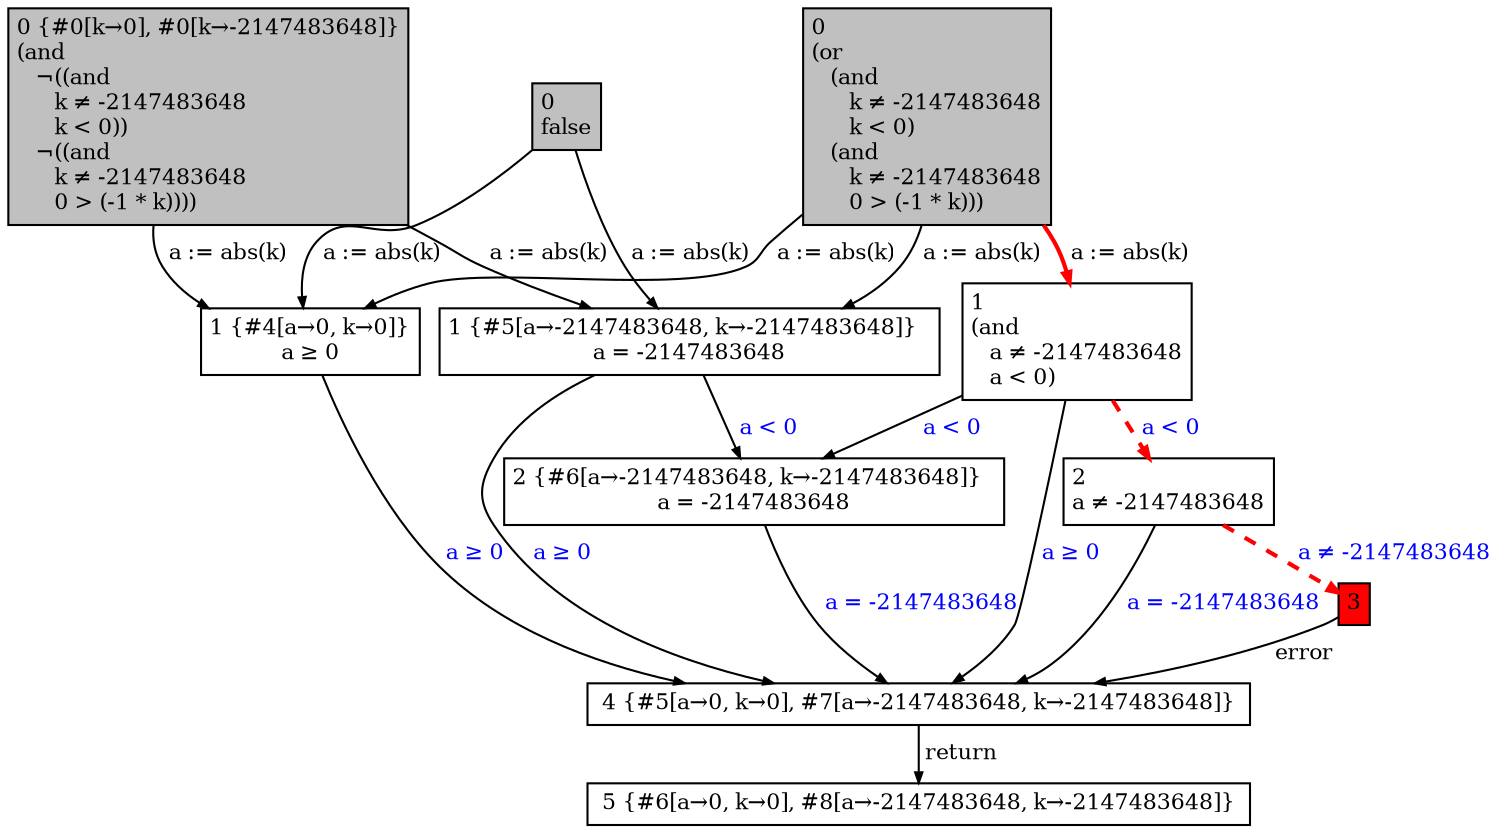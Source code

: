 digraph {
	ranksep=0.10
	nodesep=0.12
	node[fontsize=10.5,shape=box,height=0.02,width=0.02,margin="0.05,0.05"]
	edge[fontsize=10.5,arrowsize=0.5]

	0 [label="0 {#0[k→0], #0[k→-2147483648]}\l(and\l   &not;((and\l      k ≠ -2147483648\l      k < 0))\l   &not;((and\l      k ≠ -2147483648\l      0 > (-1 * k))))\l",style=filled,fillcolor=gray]
	1 [label="0\lfalse",style=filled,fillcolor=gray]
	2 [label="0\l(or\l   (and\l      k ≠ -2147483648\l      k < 0)\l   (and\l      k ≠ -2147483648\l      0 > (-1 * k)))\l",style=filled,fillcolor=gray]
	3 [label="1 {#4[a→0, k→0]}\la ≥ 0"]
	4 [label=" 4 {#5[a→0, k→0], #7[a→-2147483648, k→-2147483648]} "]
	5 [label="2 {#6[a→-2147483648, k→-2147483648]}  \la = -2147483648"]
	6 [label=" 5 {#6[a→0, k→0], #8[a→-2147483648, k→-2147483648]} "]
	7 [label="3",style=filled,fillcolor=red]
	8 [label="1 {#5[a→-2147483648, k→-2147483648]}  \la = -2147483648"]
	9 [label="2\la ≠ -2147483648"]
	10 [label="1\l(and\l   a ≠ -2147483648\l   a < 0)\l"]


	0->8[label=" a := abs(k)"]
	7->4[label=" error"]
	1->3[label=" a := abs(k)"]
	10->9[label=" a < 0",fontcolor="#0000FF", color="#FF0000", style="bold,dashed"]
	0->3[label=" a := abs(k)"]
	8->5[label=" a < 0",fontcolor="#0000FF"]
	10->4[label=" a ≥ 0",fontcolor="#0000FF"]
	2->8[label=" a := abs(k)"]
	1->8[label=" a := abs(k)"]
	8->4[label=" a ≥ 0",fontcolor="#0000FF"]
	2->3[label=" a := abs(k)"]
	9->4[label=" a = -2147483648",fontcolor="#0000FF"]
	9->7[label=" a ≠ -2147483648",fontcolor="#0000FF", color="#FF0000", style="bold,dashed"]
	4->6[label=" return"]
	3->4[label=" a ≥ 0",fontcolor="#0000FF"]
	10->5[label=" a < 0",fontcolor="#0000FF"]
	2->10[label=" a := abs(k)", color="#FF0000", style="bold"]
	5->4[label=" a = -2147483648",fontcolor="#0000FF"]
}